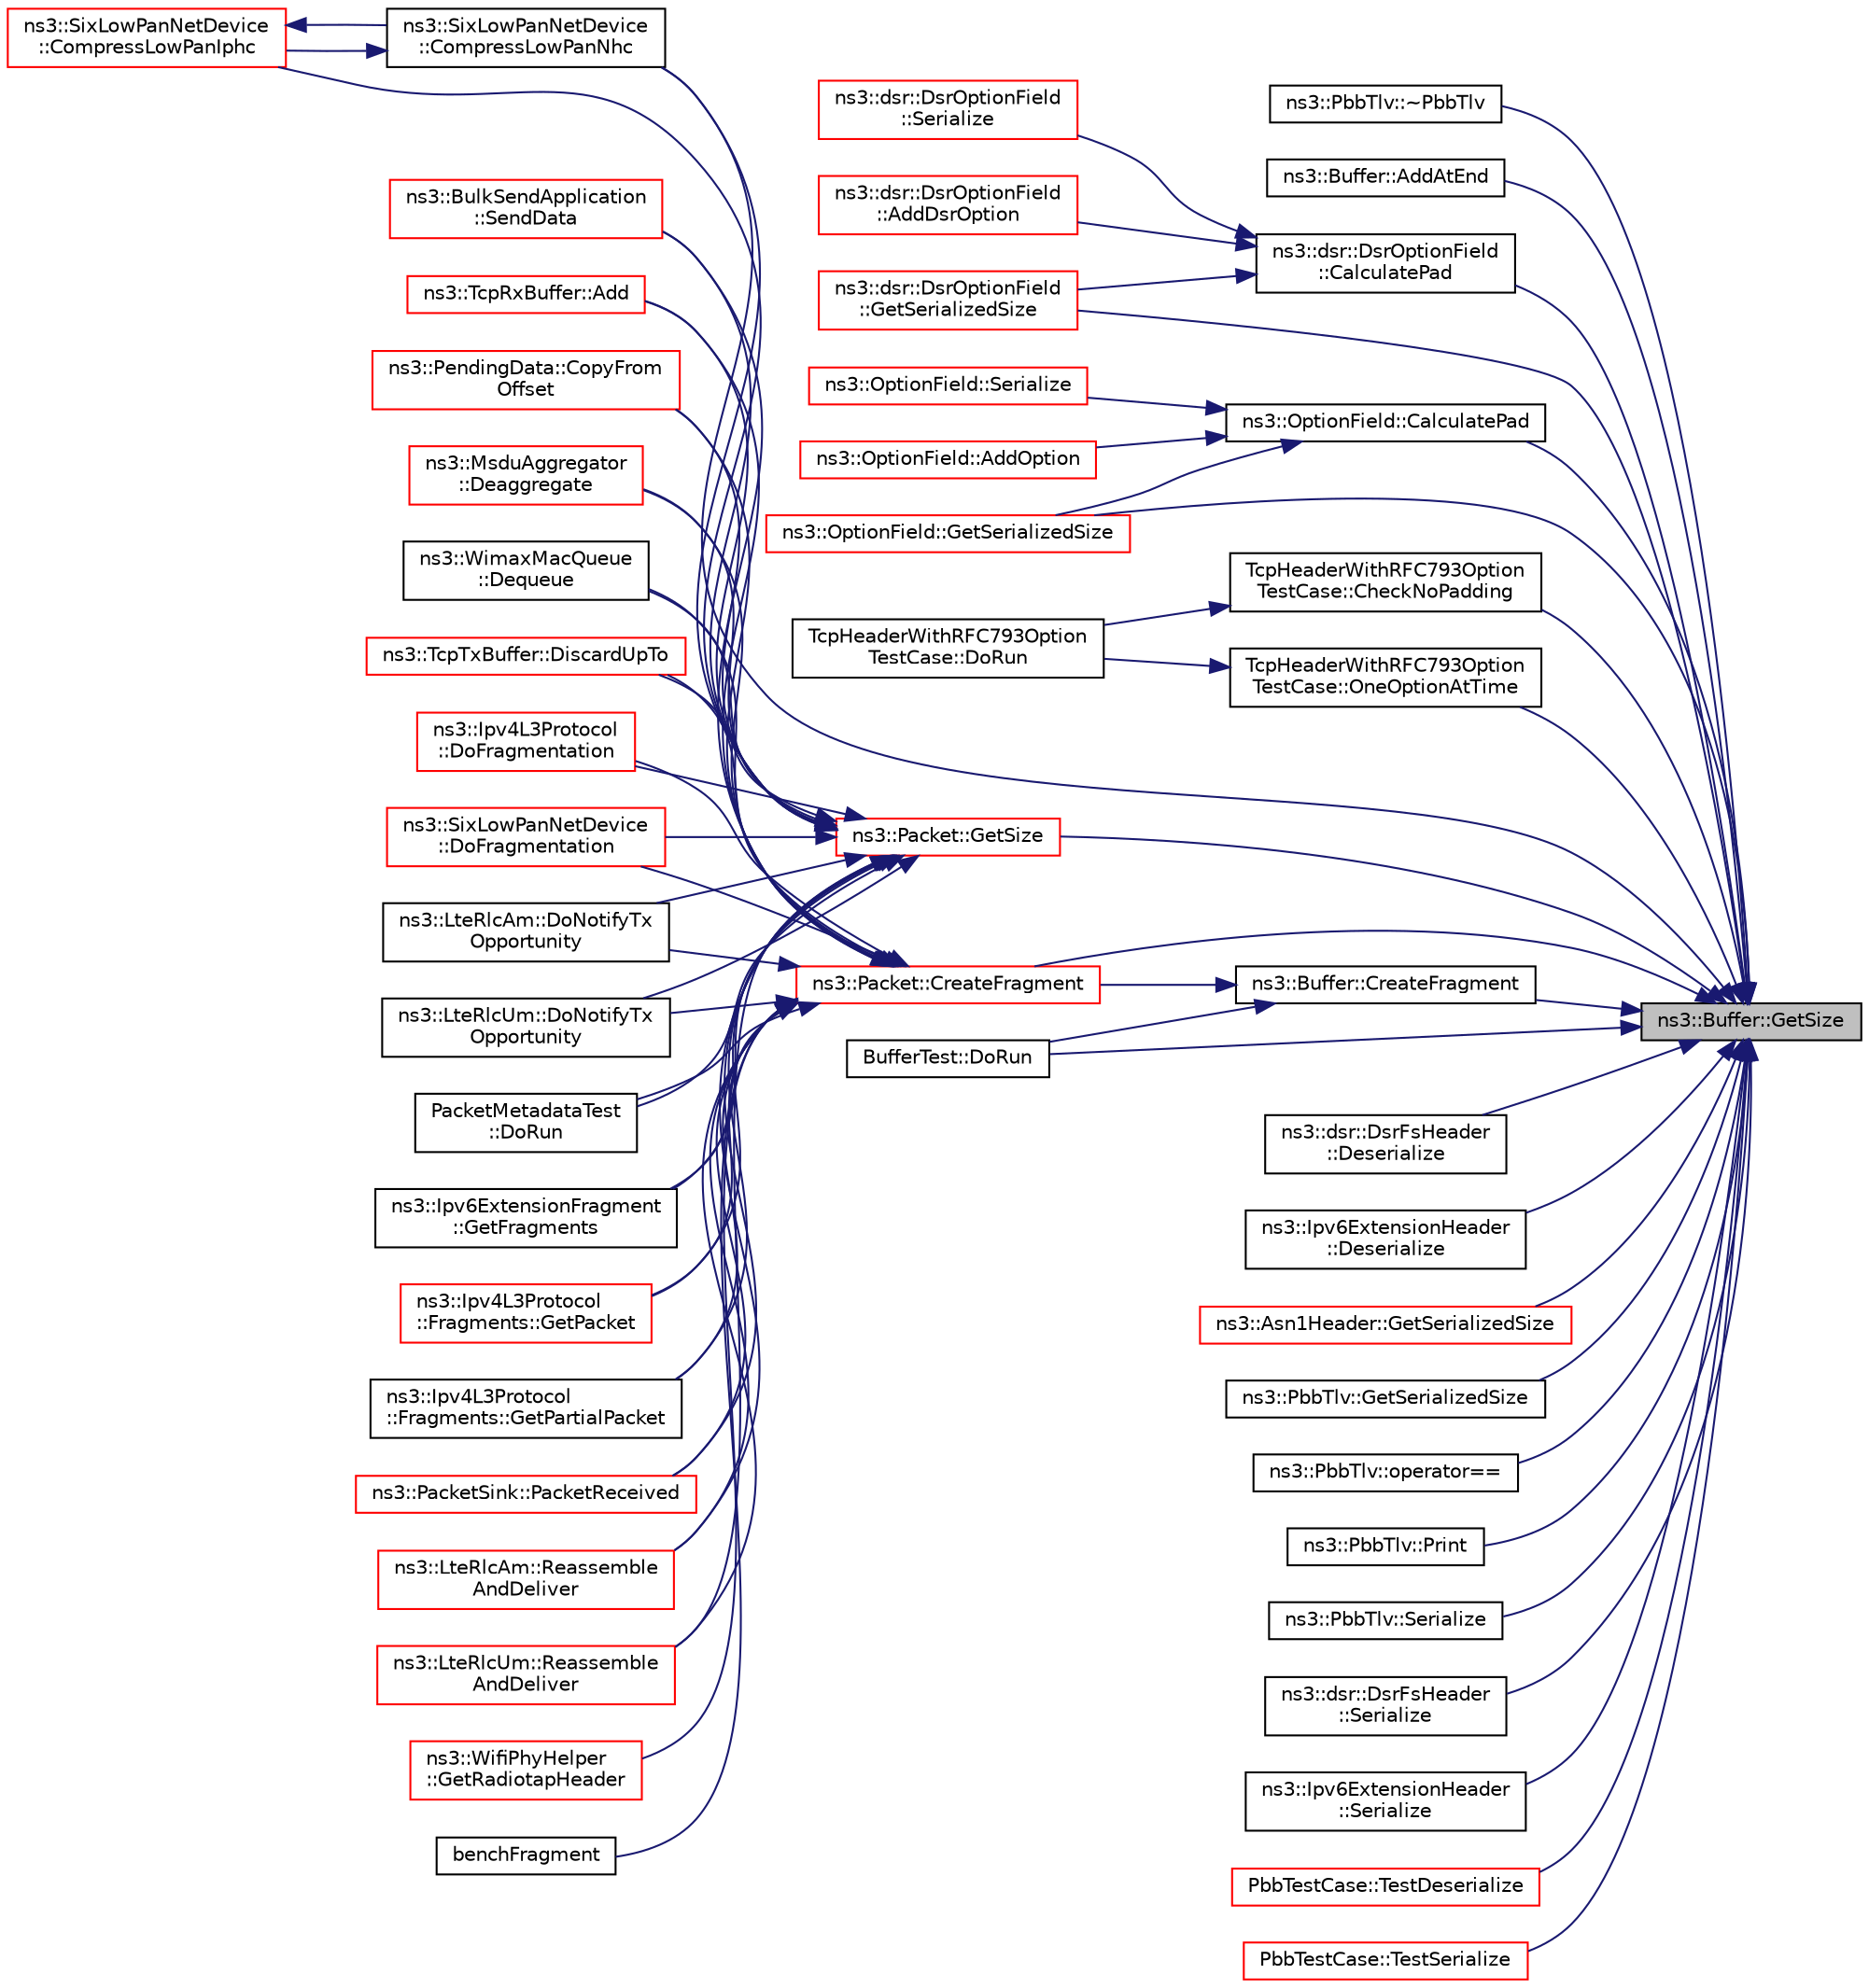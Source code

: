digraph "ns3::Buffer::GetSize"
{
 // LATEX_PDF_SIZE
  edge [fontname="Helvetica",fontsize="10",labelfontname="Helvetica",labelfontsize="10"];
  node [fontname="Helvetica",fontsize="10",shape=record];
  rankdir="RL";
  Node1 [label="ns3::Buffer::GetSize",height=0.2,width=0.4,color="black", fillcolor="grey75", style="filled", fontcolor="black",tooltip=" "];
  Node1 -> Node2 [dir="back",color="midnightblue",fontsize="10",style="solid",fontname="Helvetica"];
  Node2 [label="ns3::PbbTlv::~PbbTlv",height=0.2,width=0.4,color="black", fillcolor="white", style="filled",URL="$classns3_1_1_pbb_tlv.html#ae55ca5336b8d39315b5cb0597c5fe399",tooltip=" "];
  Node1 -> Node3 [dir="back",color="midnightblue",fontsize="10",style="solid",fontname="Helvetica"];
  Node3 [label="ns3::Buffer::AddAtEnd",height=0.2,width=0.4,color="black", fillcolor="white", style="filled",URL="$classns3_1_1_buffer.html#a60211196881cfccb64f67d71449eda83",tooltip=" "];
  Node1 -> Node4 [dir="back",color="midnightblue",fontsize="10",style="solid",fontname="Helvetica"];
  Node4 [label="ns3::dsr::DsrOptionField\l::CalculatePad",height=0.2,width=0.4,color="black", fillcolor="white", style="filled",URL="$classns3_1_1dsr_1_1_dsr_option_field.html#ae5d4f311cda4469609fcd51b679064c3",tooltip="Calculate padding."];
  Node4 -> Node5 [dir="back",color="midnightblue",fontsize="10",style="solid",fontname="Helvetica"];
  Node5 [label="ns3::dsr::DsrOptionField\l::AddDsrOption",height=0.2,width=0.4,color="red", fillcolor="white", style="filled",URL="$classns3_1_1dsr_1_1_dsr_option_field.html#acd03d07018e22f5e2b23975fae84fb3c",tooltip="Serialize the option, prepending pad1 or padn option as necessary."];
  Node4 -> Node41 [dir="back",color="midnightblue",fontsize="10",style="solid",fontname="Helvetica"];
  Node41 [label="ns3::dsr::DsrOptionField\l::GetSerializedSize",height=0.2,width=0.4,color="red", fillcolor="white", style="filled",URL="$classns3_1_1dsr_1_1_dsr_option_field.html#ae48f7e409c1a0ffde7f1e5dbec3292ad",tooltip="Get the serialized size of the packet."];
  Node4 -> Node44 [dir="back",color="midnightblue",fontsize="10",style="solid",fontname="Helvetica"];
  Node44 [label="ns3::dsr::DsrOptionField\l::Serialize",height=0.2,width=0.4,color="red", fillcolor="white", style="filled",URL="$classns3_1_1dsr_1_1_dsr_option_field.html#a028a561b6e4e9361ada24834bc5cb6ef",tooltip="Serialize all added options."];
  Node1 -> Node46 [dir="back",color="midnightblue",fontsize="10",style="solid",fontname="Helvetica"];
  Node46 [label="ns3::OptionField::CalculatePad",height=0.2,width=0.4,color="black", fillcolor="white", style="filled",URL="$classns3_1_1_option_field.html#a2a9a5c88641f40f6efcd2e0f04073abc",tooltip="Calculate padding."];
  Node46 -> Node47 [dir="back",color="midnightblue",fontsize="10",style="solid",fontname="Helvetica"];
  Node47 [label="ns3::OptionField::AddOption",height=0.2,width=0.4,color="red", fillcolor="white", style="filled",URL="$classns3_1_1_option_field.html#a18f71368fbded356322e1eaebb01cd27",tooltip="Serialize the option, prepending pad1 or padn option as necessary."];
  Node46 -> Node51 [dir="back",color="midnightblue",fontsize="10",style="solid",fontname="Helvetica"];
  Node51 [label="ns3::OptionField::GetSerializedSize",height=0.2,width=0.4,color="red", fillcolor="white", style="filled",URL="$classns3_1_1_option_field.html#a0fcea44f16239229740fa0733b19a8b1",tooltip="Get the serialized size of the packet."];
  Node46 -> Node69 [dir="back",color="midnightblue",fontsize="10",style="solid",fontname="Helvetica"];
  Node69 [label="ns3::OptionField::Serialize",height=0.2,width=0.4,color="red", fillcolor="white", style="filled",URL="$classns3_1_1_option_field.html#a38e1659b3c044fc032134ccc0ba66121",tooltip="Serialize all added options."];
  Node1 -> Node70 [dir="back",color="midnightblue",fontsize="10",style="solid",fontname="Helvetica"];
  Node70 [label="TcpHeaderWithRFC793Option\lTestCase::CheckNoPadding",height=0.2,width=0.4,color="black", fillcolor="white", style="filled",URL="$class_tcp_header_with_r_f_c793_option_test_case.html#ac054655b0adbd8c76eab91590eb246c4",tooltip="Check an header for the correct padding."];
  Node70 -> Node71 [dir="back",color="midnightblue",fontsize="10",style="solid",fontname="Helvetica"];
  Node71 [label="TcpHeaderWithRFC793Option\lTestCase::DoRun",height=0.2,width=0.4,color="black", fillcolor="white", style="filled",URL="$class_tcp_header_with_r_f_c793_option_test_case.html#a52dc5f29802269d2d160f897a7933406",tooltip="Implementation to actually run this TestCase."];
  Node1 -> Node53 [dir="back",color="midnightblue",fontsize="10",style="solid",fontname="Helvetica"];
  Node53 [label="ns3::SixLowPanNetDevice\l::CompressLowPanNhc",height=0.2,width=0.4,color="black", fillcolor="white", style="filled",URL="$classns3_1_1_six_low_pan_net_device.html#a41d34fd1612e7e6911614fadfef6ab67",tooltip="Compress the headers according to NHC compression."];
  Node53 -> Node54 [dir="back",color="midnightblue",fontsize="10",style="solid",fontname="Helvetica"];
  Node54 [label="ns3::SixLowPanNetDevice\l::CompressLowPanIphc",height=0.2,width=0.4,color="red", fillcolor="white", style="filled",URL="$classns3_1_1_six_low_pan_net_device.html#a67bf1501ba018d90c5bdb442371a3722",tooltip="Compress the headers according to IPHC compression."];
  Node54 -> Node53 [dir="back",color="midnightblue",fontsize="10",style="solid",fontname="Helvetica"];
  Node1 -> Node72 [dir="back",color="midnightblue",fontsize="10",style="solid",fontname="Helvetica"];
  Node72 [label="ns3::Buffer::CreateFragment",height=0.2,width=0.4,color="black", fillcolor="white", style="filled",URL="$classns3_1_1_buffer.html#a2688c9b7aa22608ec955a40e048ec0dc",tooltip=" "];
  Node72 -> Node73 [dir="back",color="midnightblue",fontsize="10",style="solid",fontname="Helvetica"];
  Node73 [label="ns3::Packet::CreateFragment",height=0.2,width=0.4,color="red", fillcolor="white", style="filled",URL="$classns3_1_1_packet.html#acdb23fec2c1dbebd9e6917895e9bcc65",tooltip="Create a new packet which contains a fragment of the original packet."];
  Node73 -> Node74 [dir="back",color="midnightblue",fontsize="10",style="solid",fontname="Helvetica"];
  Node74 [label="ns3::TcpRxBuffer::Add",height=0.2,width=0.4,color="red", fillcolor="white", style="filled",URL="$classns3_1_1_tcp_rx_buffer.html#a35a036383b8976cb79738c28aa01d5d0",tooltip="Insert a packet into the buffer and update the availBytes counter to reflect the number of bytes read..."];
  Node73 -> Node77 [dir="back",color="midnightblue",fontsize="10",style="solid",fontname="Helvetica"];
  Node77 [label="benchFragment",height=0.2,width=0.4,color="black", fillcolor="white", style="filled",URL="$bench-packets_8cc.html#a6cabc7d91c4117351e595e4bb94b141d",tooltip=" "];
  Node73 -> Node78 [dir="back",color="midnightblue",fontsize="10",style="solid",fontname="Helvetica"];
  Node78 [label="ns3::PendingData::CopyFrom\lOffset",height=0.2,width=0.4,color="red", fillcolor="white", style="filled",URL="$classns3_1_1_pending_data.html#ab04639a5fcb15f47daa91c071f5cdfd2",tooltip="Copy data starting from a give offset."];
  Node73 -> Node80 [dir="back",color="midnightblue",fontsize="10",style="solid",fontname="Helvetica"];
  Node80 [label="ns3::MsduAggregator\l::Deaggregate",height=0.2,width=0.4,color="red", fillcolor="white", style="filled",URL="$classns3_1_1_msdu_aggregator.html#a5fbab40dc4a2b4b8ff94508ca7c988fc",tooltip=" "];
  Node73 -> Node82 [dir="back",color="midnightblue",fontsize="10",style="solid",fontname="Helvetica"];
  Node82 [label="ns3::WimaxMacQueue\l::Dequeue",height=0.2,width=0.4,color="black", fillcolor="white", style="filled",URL="$classns3_1_1_wimax_mac_queue.html#a4043c5bb643fbac159a09d19a6e4bb7b",tooltip="Dequeue a packet of type packetType from the queue."];
  Node73 -> Node83 [dir="back",color="midnightblue",fontsize="10",style="solid",fontname="Helvetica"];
  Node83 [label="ns3::TcpTxBuffer::DiscardUpTo",height=0.2,width=0.4,color="red", fillcolor="white", style="filled",URL="$classns3_1_1_tcp_tx_buffer.html#abc21a693005857d1f2185a32fc490d29",tooltip="Discard data up to but not including this sequence number."];
  Node73 -> Node86 [dir="back",color="midnightblue",fontsize="10",style="solid",fontname="Helvetica"];
  Node86 [label="ns3::Ipv4L3Protocol\l::DoFragmentation",height=0.2,width=0.4,color="red", fillcolor="white", style="filled",URL="$classns3_1_1_ipv4_l3_protocol.html#a5ea602dc1447746c0c3bd90e36ec3888",tooltip="Fragment a packet."];
  Node73 -> Node99 [dir="back",color="midnightblue",fontsize="10",style="solid",fontname="Helvetica"];
  Node99 [label="ns3::SixLowPanNetDevice\l::DoFragmentation",height=0.2,width=0.4,color="red", fillcolor="white", style="filled",URL="$classns3_1_1_six_low_pan_net_device.html#a88e96024b9eb0c0184c9c1ef26e3aa16",tooltip="Performs a packet fragmentation."];
  Node73 -> Node100 [dir="back",color="midnightblue",fontsize="10",style="solid",fontname="Helvetica"];
  Node100 [label="ns3::LteRlcAm::DoNotifyTx\lOpportunity",height=0.2,width=0.4,color="black", fillcolor="white", style="filled",URL="$classns3_1_1_lte_rlc_am.html#a529666294956659251df1e79ffd3fca5",tooltip="MAC SAP."];
  Node73 -> Node101 [dir="back",color="midnightblue",fontsize="10",style="solid",fontname="Helvetica"];
  Node101 [label="ns3::LteRlcUm::DoNotifyTx\lOpportunity",height=0.2,width=0.4,color="black", fillcolor="white", style="filled",URL="$classns3_1_1_lte_rlc_um.html#a8d744cea1946d4fe5ecaaf867e51d19a",tooltip="MAC SAP."];
  Node73 -> Node102 [dir="back",color="midnightblue",fontsize="10",style="solid",fontname="Helvetica"];
  Node102 [label="PacketMetadataTest\l::DoRun",height=0.2,width=0.4,color="black", fillcolor="white", style="filled",URL="$class_packet_metadata_test.html#a5157cf5ecf0e631ad2a70c61375ebfc3",tooltip="Implementation to actually run this TestCase."];
  Node73 -> Node103 [dir="back",color="midnightblue",fontsize="10",style="solid",fontname="Helvetica"];
  Node103 [label="ns3::Ipv6ExtensionFragment\l::GetFragments",height=0.2,width=0.4,color="black", fillcolor="white", style="filled",URL="$classns3_1_1_ipv6_extension_fragment.html#a60bc0fdd5a5d1bcb2223c98909eef44e",tooltip="Fragment a packet."];
  Node73 -> Node104 [dir="back",color="midnightblue",fontsize="10",style="solid",fontname="Helvetica"];
  Node104 [label="ns3::Ipv4L3Protocol\l::Fragments::GetPacket",height=0.2,width=0.4,color="red", fillcolor="white", style="filled",URL="$classns3_1_1_ipv4_l3_protocol_1_1_fragments.html#adb45e745bcafe1fad9fdfbb88e685df5",tooltip="Get the entire packet."];
  Node73 -> Node107 [dir="back",color="midnightblue",fontsize="10",style="solid",fontname="Helvetica"];
  Node107 [label="ns3::Ipv4L3Protocol\l::Fragments::GetPartialPacket",height=0.2,width=0.4,color="black", fillcolor="white", style="filled",URL="$classns3_1_1_ipv4_l3_protocol_1_1_fragments.html#a13e7ea53f11130744dea53667fb3ff83",tooltip="Get the complete part of the packet."];
  Node73 -> Node108 [dir="back",color="midnightblue",fontsize="10",style="solid",fontname="Helvetica"];
  Node108 [label="ns3::WifiPhyHelper\l::GetRadiotapHeader",height=0.2,width=0.4,color="red", fillcolor="white", style="filled",URL="$classns3_1_1_wifi_phy_helper.html#ad81031ab5a8a49fe4d1c70d930cd2b76",tooltip="Get the Radiotap header for a transmitted packet."];
  Node73 -> Node114 [dir="back",color="midnightblue",fontsize="10",style="solid",fontname="Helvetica"];
  Node114 [label="ns3::PacketSink::PacketReceived",height=0.2,width=0.4,color="red", fillcolor="white", style="filled",URL="$classns3_1_1_packet_sink.html#af1b771e838a0596a019bdc12cadf7521",tooltip="Packet received: assemble byte stream to extract SeqTsSizeHeader."];
  Node73 -> Node118 [dir="back",color="midnightblue",fontsize="10",style="solid",fontname="Helvetica"];
  Node118 [label="ns3::LteRlcAm::Reassemble\lAndDeliver",height=0.2,width=0.4,color="red", fillcolor="white", style="filled",URL="$classns3_1_1_lte_rlc_am.html#ada1201339d0a54e50adc27b09d3c5c1e",tooltip="Reassemble and deliver."];
  Node73 -> Node120 [dir="back",color="midnightblue",fontsize="10",style="solid",fontname="Helvetica"];
  Node120 [label="ns3::LteRlcUm::Reassemble\lAndDeliver",height=0.2,width=0.4,color="red", fillcolor="white", style="filled",URL="$classns3_1_1_lte_rlc_um.html#a103ba1e3d14eb2604a44d1bef7fe7cb7",tooltip="Reassemble and deliver function."];
  Node73 -> Node125 [dir="back",color="midnightblue",fontsize="10",style="solid",fontname="Helvetica"];
  Node125 [label="ns3::BulkSendApplication\l::SendData",height=0.2,width=0.4,color="red", fillcolor="white", style="filled",URL="$classns3_1_1_bulk_send_application.html#a05b7bc55258e4cfff2c2e9a59902d527",tooltip="Send data until the L4 transmission buffer is full."];
  Node72 -> Node141 [dir="back",color="midnightblue",fontsize="10",style="solid",fontname="Helvetica"];
  Node141 [label="BufferTest::DoRun",height=0.2,width=0.4,color="black", fillcolor="white", style="filled",URL="$class_buffer_test.html#a4ffd025f50c962366167daef7df0ac58",tooltip="Implementation to actually run this TestCase."];
  Node1 -> Node73 [dir="back",color="midnightblue",fontsize="10",style="solid",fontname="Helvetica"];
  Node1 -> Node142 [dir="back",color="midnightblue",fontsize="10",style="solid",fontname="Helvetica"];
  Node142 [label="ns3::dsr::DsrFsHeader\l::Deserialize",height=0.2,width=0.4,color="black", fillcolor="white", style="filled",URL="$classns3_1_1dsr_1_1_dsr_fs_header.html#acb5736dd005d323eefae5cc9db9eb5b9",tooltip="Deserialize the packet."];
  Node1 -> Node143 [dir="back",color="midnightblue",fontsize="10",style="solid",fontname="Helvetica"];
  Node143 [label="ns3::Ipv6ExtensionHeader\l::Deserialize",height=0.2,width=0.4,color="black", fillcolor="white", style="filled",URL="$classns3_1_1_ipv6_extension_header.html#a20381aa4706f87bd373604ea53f3488f",tooltip="Deserialize the packet."];
  Node1 -> Node141 [dir="back",color="midnightblue",fontsize="10",style="solid",fontname="Helvetica"];
  Node1 -> Node41 [dir="back",color="midnightblue",fontsize="10",style="solid",fontname="Helvetica"];
  Node1 -> Node51 [dir="back",color="midnightblue",fontsize="10",style="solid",fontname="Helvetica"];
  Node1 -> Node144 [dir="back",color="midnightblue",fontsize="10",style="solid",fontname="Helvetica"];
  Node144 [label="ns3::Asn1Header::GetSerializedSize",height=0.2,width=0.4,color="red", fillcolor="white", style="filled",URL="$classns3_1_1_asn1_header.html#ad2446f06b453eebca5ebf8acec7fedfc",tooltip=" "];
  Node1 -> Node158 [dir="back",color="midnightblue",fontsize="10",style="solid",fontname="Helvetica"];
  Node158 [label="ns3::PbbTlv::GetSerializedSize",height=0.2,width=0.4,color="black", fillcolor="white", style="filled",URL="$classns3_1_1_pbb_tlv.html#a967fcaeb5769ce7d766ef2db752f78bd",tooltip=" "];
  Node1 -> Node159 [dir="back",color="midnightblue",fontsize="10",style="solid",fontname="Helvetica"];
  Node159 [label="ns3::Packet::GetSize",height=0.2,width=0.4,color="red", fillcolor="white", style="filled",URL="$classns3_1_1_packet.html#afff7cb1ff518ee6dc0d424e10a5ad6ec",tooltip="Returns the the size in bytes of the packet (including the zero-filled initial payload)."];
  Node159 -> Node74 [dir="back",color="midnightblue",fontsize="10",style="solid",fontname="Helvetica"];
  Node159 -> Node54 [dir="back",color="midnightblue",fontsize="10",style="solid",fontname="Helvetica"];
  Node159 -> Node53 [dir="back",color="midnightblue",fontsize="10",style="solid",fontname="Helvetica"];
  Node159 -> Node78 [dir="back",color="midnightblue",fontsize="10",style="solid",fontname="Helvetica"];
  Node159 -> Node80 [dir="back",color="midnightblue",fontsize="10",style="solid",fontname="Helvetica"];
  Node159 -> Node82 [dir="back",color="midnightblue",fontsize="10",style="solid",fontname="Helvetica"];
  Node159 -> Node83 [dir="back",color="midnightblue",fontsize="10",style="solid",fontname="Helvetica"];
  Node159 -> Node86 [dir="back",color="midnightblue",fontsize="10",style="solid",fontname="Helvetica"];
  Node159 -> Node99 [dir="back",color="midnightblue",fontsize="10",style="solid",fontname="Helvetica"];
  Node159 -> Node100 [dir="back",color="midnightblue",fontsize="10",style="solid",fontname="Helvetica"];
  Node159 -> Node101 [dir="back",color="midnightblue",fontsize="10",style="solid",fontname="Helvetica"];
  Node159 -> Node102 [dir="back",color="midnightblue",fontsize="10",style="solid",fontname="Helvetica"];
  Node159 -> Node103 [dir="back",color="midnightblue",fontsize="10",style="solid",fontname="Helvetica"];
  Node159 -> Node104 [dir="back",color="midnightblue",fontsize="10",style="solid",fontname="Helvetica"];
  Node159 -> Node107 [dir="back",color="midnightblue",fontsize="10",style="solid",fontname="Helvetica"];
  Node159 -> Node114 [dir="back",color="midnightblue",fontsize="10",style="solid",fontname="Helvetica"];
  Node159 -> Node118 [dir="back",color="midnightblue",fontsize="10",style="solid",fontname="Helvetica"];
  Node159 -> Node120 [dir="back",color="midnightblue",fontsize="10",style="solid",fontname="Helvetica"];
  Node159 -> Node125 [dir="back",color="midnightblue",fontsize="10",style="solid",fontname="Helvetica"];
  Node1 -> Node952 [dir="back",color="midnightblue",fontsize="10",style="solid",fontname="Helvetica"];
  Node952 [label="TcpHeaderWithRFC793Option\lTestCase::OneOptionAtTime",height=0.2,width=0.4,color="black", fillcolor="white", style="filled",URL="$class_tcp_header_with_r_f_c793_option_test_case.html#a4f736353f198886b49418a84756e48de",tooltip="Check an header with only one kind of option."];
  Node952 -> Node71 [dir="back",color="midnightblue",fontsize="10",style="solid",fontname="Helvetica"];
  Node1 -> Node953 [dir="back",color="midnightblue",fontsize="10",style="solid",fontname="Helvetica"];
  Node953 [label="ns3::PbbTlv::operator==",height=0.2,width=0.4,color="black", fillcolor="white", style="filled",URL="$classns3_1_1_pbb_tlv.html#a6ae67138560529846602d79cd75081b5",tooltip="Equality operator for PbbTlv."];
  Node1 -> Node954 [dir="back",color="midnightblue",fontsize="10",style="solid",fontname="Helvetica"];
  Node954 [label="ns3::PbbTlv::Print",height=0.2,width=0.4,color="black", fillcolor="white", style="filled",URL="$classns3_1_1_pbb_tlv.html#ae4fd884363190b9e59d4b489bf907630",tooltip="Pretty-prints the contents of this TLV, with specified indentation."];
  Node1 -> Node955 [dir="back",color="midnightblue",fontsize="10",style="solid",fontname="Helvetica"];
  Node955 [label="ns3::PbbTlv::Serialize",height=0.2,width=0.4,color="black", fillcolor="white", style="filled",URL="$classns3_1_1_pbb_tlv.html#a6bc1c7acb0a5ccd51e616d5c231587c1",tooltip="Serializes this TLV into the specified buffer."];
  Node1 -> Node956 [dir="back",color="midnightblue",fontsize="10",style="solid",fontname="Helvetica"];
  Node956 [label="ns3::dsr::DsrFsHeader\l::Serialize",height=0.2,width=0.4,color="black", fillcolor="white", style="filled",URL="$classns3_1_1dsr_1_1_dsr_fs_header.html#a8551cf142e489deb6a45d8e2058ea21f",tooltip="Serialize the packet."];
  Node1 -> Node957 [dir="back",color="midnightblue",fontsize="10",style="solid",fontname="Helvetica"];
  Node957 [label="ns3::Ipv6ExtensionHeader\l::Serialize",height=0.2,width=0.4,color="black", fillcolor="white", style="filled",URL="$classns3_1_1_ipv6_extension_header.html#a1ff347884168663dd0ca08893b5a2367",tooltip="Serialize the packet."];
  Node1 -> Node958 [dir="back",color="midnightblue",fontsize="10",style="solid",fontname="Helvetica"];
  Node958 [label="PbbTestCase::TestDeserialize",height=0.2,width=0.4,color="red", fillcolor="white", style="filled",URL="$class_pbb_test_case.html#a94ee7e29255773f0ea94597fd0af89ff",tooltip="Deserialization."];
  Node1 -> Node960 [dir="back",color="midnightblue",fontsize="10",style="solid",fontname="Helvetica"];
  Node960 [label="PbbTestCase::TestSerialize",height=0.2,width=0.4,color="red", fillcolor="white", style="filled",URL="$class_pbb_test_case.html#af46a68e3ac1ac6a3acba3db64974cba8",tooltip="Serialization."];
}
